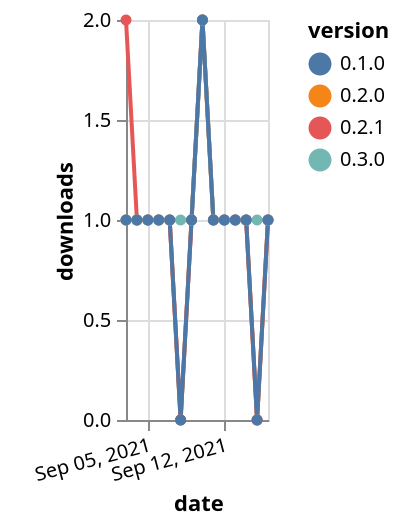 {"$schema": "https://vega.github.io/schema/vega-lite/v5.json", "description": "A simple bar chart with embedded data.", "data": {"values": [{"date": "2021-09-03", "total": 171, "delta": 1, "version": "0.2.0"}, {"date": "2021-09-04", "total": 172, "delta": 1, "version": "0.2.0"}, {"date": "2021-09-05", "total": 173, "delta": 1, "version": "0.2.0"}, {"date": "2021-09-06", "total": 174, "delta": 1, "version": "0.2.0"}, {"date": "2021-09-07", "total": 175, "delta": 1, "version": "0.2.0"}, {"date": "2021-09-08", "total": 175, "delta": 0, "version": "0.2.0"}, {"date": "2021-09-09", "total": 176, "delta": 1, "version": "0.2.0"}, {"date": "2021-09-10", "total": 178, "delta": 2, "version": "0.2.0"}, {"date": "2021-09-11", "total": 179, "delta": 1, "version": "0.2.0"}, {"date": "2021-09-12", "total": 180, "delta": 1, "version": "0.2.0"}, {"date": "2021-09-13", "total": 181, "delta": 1, "version": "0.2.0"}, {"date": "2021-09-14", "total": 182, "delta": 1, "version": "0.2.0"}, {"date": "2021-09-15", "total": 182, "delta": 0, "version": "0.2.0"}, {"date": "2021-09-16", "total": 183, "delta": 1, "version": "0.2.0"}, {"date": "2021-09-03", "total": 174, "delta": 2, "version": "0.2.1"}, {"date": "2021-09-04", "total": 175, "delta": 1, "version": "0.2.1"}, {"date": "2021-09-05", "total": 176, "delta": 1, "version": "0.2.1"}, {"date": "2021-09-06", "total": 177, "delta": 1, "version": "0.2.1"}, {"date": "2021-09-07", "total": 178, "delta": 1, "version": "0.2.1"}, {"date": "2021-09-08", "total": 178, "delta": 0, "version": "0.2.1"}, {"date": "2021-09-09", "total": 179, "delta": 1, "version": "0.2.1"}, {"date": "2021-09-10", "total": 181, "delta": 2, "version": "0.2.1"}, {"date": "2021-09-11", "total": 182, "delta": 1, "version": "0.2.1"}, {"date": "2021-09-12", "total": 183, "delta": 1, "version": "0.2.1"}, {"date": "2021-09-13", "total": 184, "delta": 1, "version": "0.2.1"}, {"date": "2021-09-14", "total": 185, "delta": 1, "version": "0.2.1"}, {"date": "2021-09-15", "total": 185, "delta": 0, "version": "0.2.1"}, {"date": "2021-09-16", "total": 186, "delta": 1, "version": "0.2.1"}, {"date": "2021-09-03", "total": 123, "delta": 1, "version": "0.3.0"}, {"date": "2021-09-04", "total": 124, "delta": 1, "version": "0.3.0"}, {"date": "2021-09-05", "total": 125, "delta": 1, "version": "0.3.0"}, {"date": "2021-09-06", "total": 126, "delta": 1, "version": "0.3.0"}, {"date": "2021-09-07", "total": 127, "delta": 1, "version": "0.3.0"}, {"date": "2021-09-08", "total": 128, "delta": 1, "version": "0.3.0"}, {"date": "2021-09-09", "total": 129, "delta": 1, "version": "0.3.0"}, {"date": "2021-09-10", "total": 131, "delta": 2, "version": "0.3.0"}, {"date": "2021-09-11", "total": 132, "delta": 1, "version": "0.3.0"}, {"date": "2021-09-12", "total": 133, "delta": 1, "version": "0.3.0"}, {"date": "2021-09-13", "total": 134, "delta": 1, "version": "0.3.0"}, {"date": "2021-09-14", "total": 135, "delta": 1, "version": "0.3.0"}, {"date": "2021-09-15", "total": 136, "delta": 1, "version": "0.3.0"}, {"date": "2021-09-16", "total": 137, "delta": 1, "version": "0.3.0"}, {"date": "2021-09-03", "total": 166, "delta": 1, "version": "0.1.0"}, {"date": "2021-09-04", "total": 167, "delta": 1, "version": "0.1.0"}, {"date": "2021-09-05", "total": 168, "delta": 1, "version": "0.1.0"}, {"date": "2021-09-06", "total": 169, "delta": 1, "version": "0.1.0"}, {"date": "2021-09-07", "total": 170, "delta": 1, "version": "0.1.0"}, {"date": "2021-09-08", "total": 170, "delta": 0, "version": "0.1.0"}, {"date": "2021-09-09", "total": 171, "delta": 1, "version": "0.1.0"}, {"date": "2021-09-10", "total": 173, "delta": 2, "version": "0.1.0"}, {"date": "2021-09-11", "total": 174, "delta": 1, "version": "0.1.0"}, {"date": "2021-09-12", "total": 175, "delta": 1, "version": "0.1.0"}, {"date": "2021-09-13", "total": 176, "delta": 1, "version": "0.1.0"}, {"date": "2021-09-14", "total": 177, "delta": 1, "version": "0.1.0"}, {"date": "2021-09-15", "total": 177, "delta": 0, "version": "0.1.0"}, {"date": "2021-09-16", "total": 178, "delta": 1, "version": "0.1.0"}]}, "width": "container", "mark": {"type": "line", "point": {"filled": true}}, "encoding": {"x": {"field": "date", "type": "temporal", "timeUnit": "yearmonthdate", "title": "date", "axis": {"labelAngle": -15}}, "y": {"field": "delta", "type": "quantitative", "title": "downloads"}, "color": {"field": "version", "type": "nominal"}, "tooltip": {"field": "delta"}}}